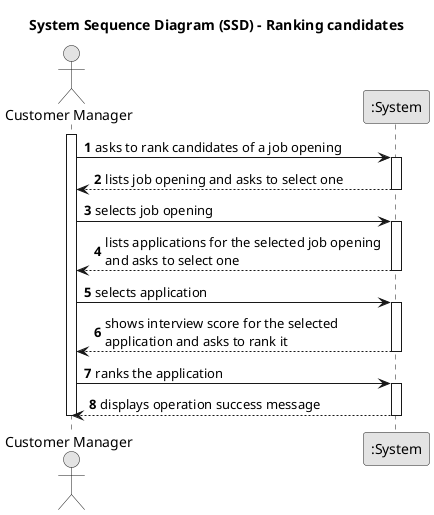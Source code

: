 @startuml
skinparam monochrome true
skinparam packageStyle rectangle
skinparam shadowing false

title System Sequence Diagram (SSD) - Ranking candidates

autonumber

actor "Customer Manager" as CMAN
participant ":System" as System

activate CMAN

    CMAN -> System : asks to rank candidates of a job opening
    activate System


       System --> CMAN : lists job opening and asks to select one
    deactivate System

    CMAN -> System : selects job opening
    activate System

        System --> CMAN : lists applications for the selected job opening \nand asks to select one
    deactivate System

    CMAN -> System : selects application
    activate System

        System --> CMAN : shows interview score for the selected \napplication and asks to rank it
    deactivate System

    CMAN -> System : ranks the application
    activate System

        System --> CMAN : displays operation success message
    deactivate System

deactivate CMAN

@enduml